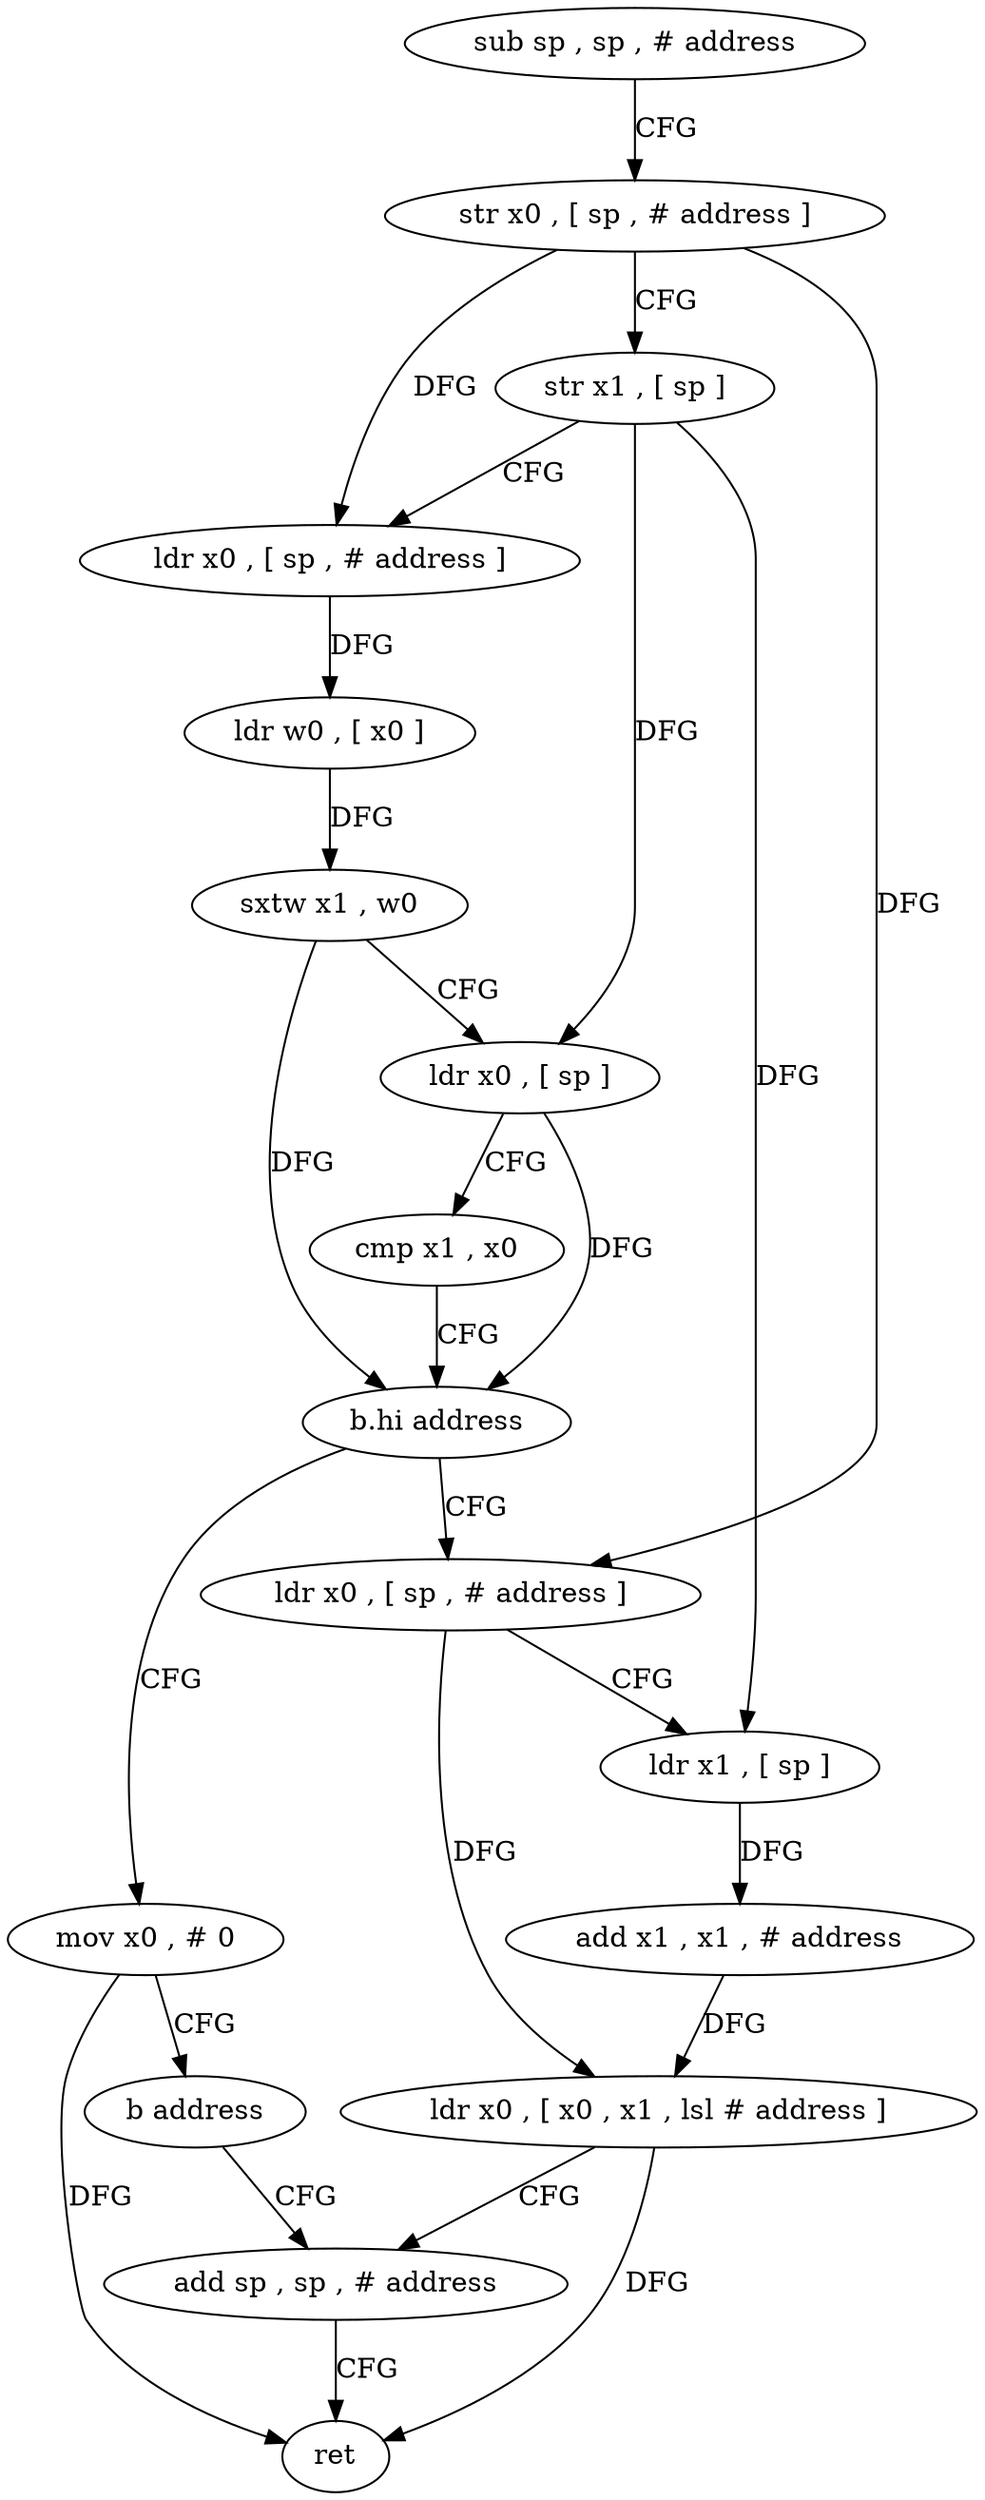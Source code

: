 digraph "func" {
"173060" [label = "sub sp , sp , # address" ]
"173064" [label = "str x0 , [ sp , # address ]" ]
"173068" [label = "str x1 , [ sp ]" ]
"173072" [label = "ldr x0 , [ sp , # address ]" ]
"173076" [label = "ldr w0 , [ x0 ]" ]
"173080" [label = "sxtw x1 , w0" ]
"173084" [label = "ldr x0 , [ sp ]" ]
"173088" [label = "cmp x1 , x0" ]
"173092" [label = "b.hi address" ]
"173104" [label = "ldr x0 , [ sp , # address ]" ]
"173096" [label = "mov x0 , # 0" ]
"173108" [label = "ldr x1 , [ sp ]" ]
"173112" [label = "add x1 , x1 , # address" ]
"173116" [label = "ldr x0 , [ x0 , x1 , lsl # address ]" ]
"173120" [label = "add sp , sp , # address" ]
"173100" [label = "b address" ]
"173124" [label = "ret" ]
"173060" -> "173064" [ label = "CFG" ]
"173064" -> "173068" [ label = "CFG" ]
"173064" -> "173072" [ label = "DFG" ]
"173064" -> "173104" [ label = "DFG" ]
"173068" -> "173072" [ label = "CFG" ]
"173068" -> "173084" [ label = "DFG" ]
"173068" -> "173108" [ label = "DFG" ]
"173072" -> "173076" [ label = "DFG" ]
"173076" -> "173080" [ label = "DFG" ]
"173080" -> "173084" [ label = "CFG" ]
"173080" -> "173092" [ label = "DFG" ]
"173084" -> "173088" [ label = "CFG" ]
"173084" -> "173092" [ label = "DFG" ]
"173088" -> "173092" [ label = "CFG" ]
"173092" -> "173104" [ label = "CFG" ]
"173092" -> "173096" [ label = "CFG" ]
"173104" -> "173108" [ label = "CFG" ]
"173104" -> "173116" [ label = "DFG" ]
"173096" -> "173100" [ label = "CFG" ]
"173096" -> "173124" [ label = "DFG" ]
"173108" -> "173112" [ label = "DFG" ]
"173112" -> "173116" [ label = "DFG" ]
"173116" -> "173120" [ label = "CFG" ]
"173116" -> "173124" [ label = "DFG" ]
"173120" -> "173124" [ label = "CFG" ]
"173100" -> "173120" [ label = "CFG" ]
}
